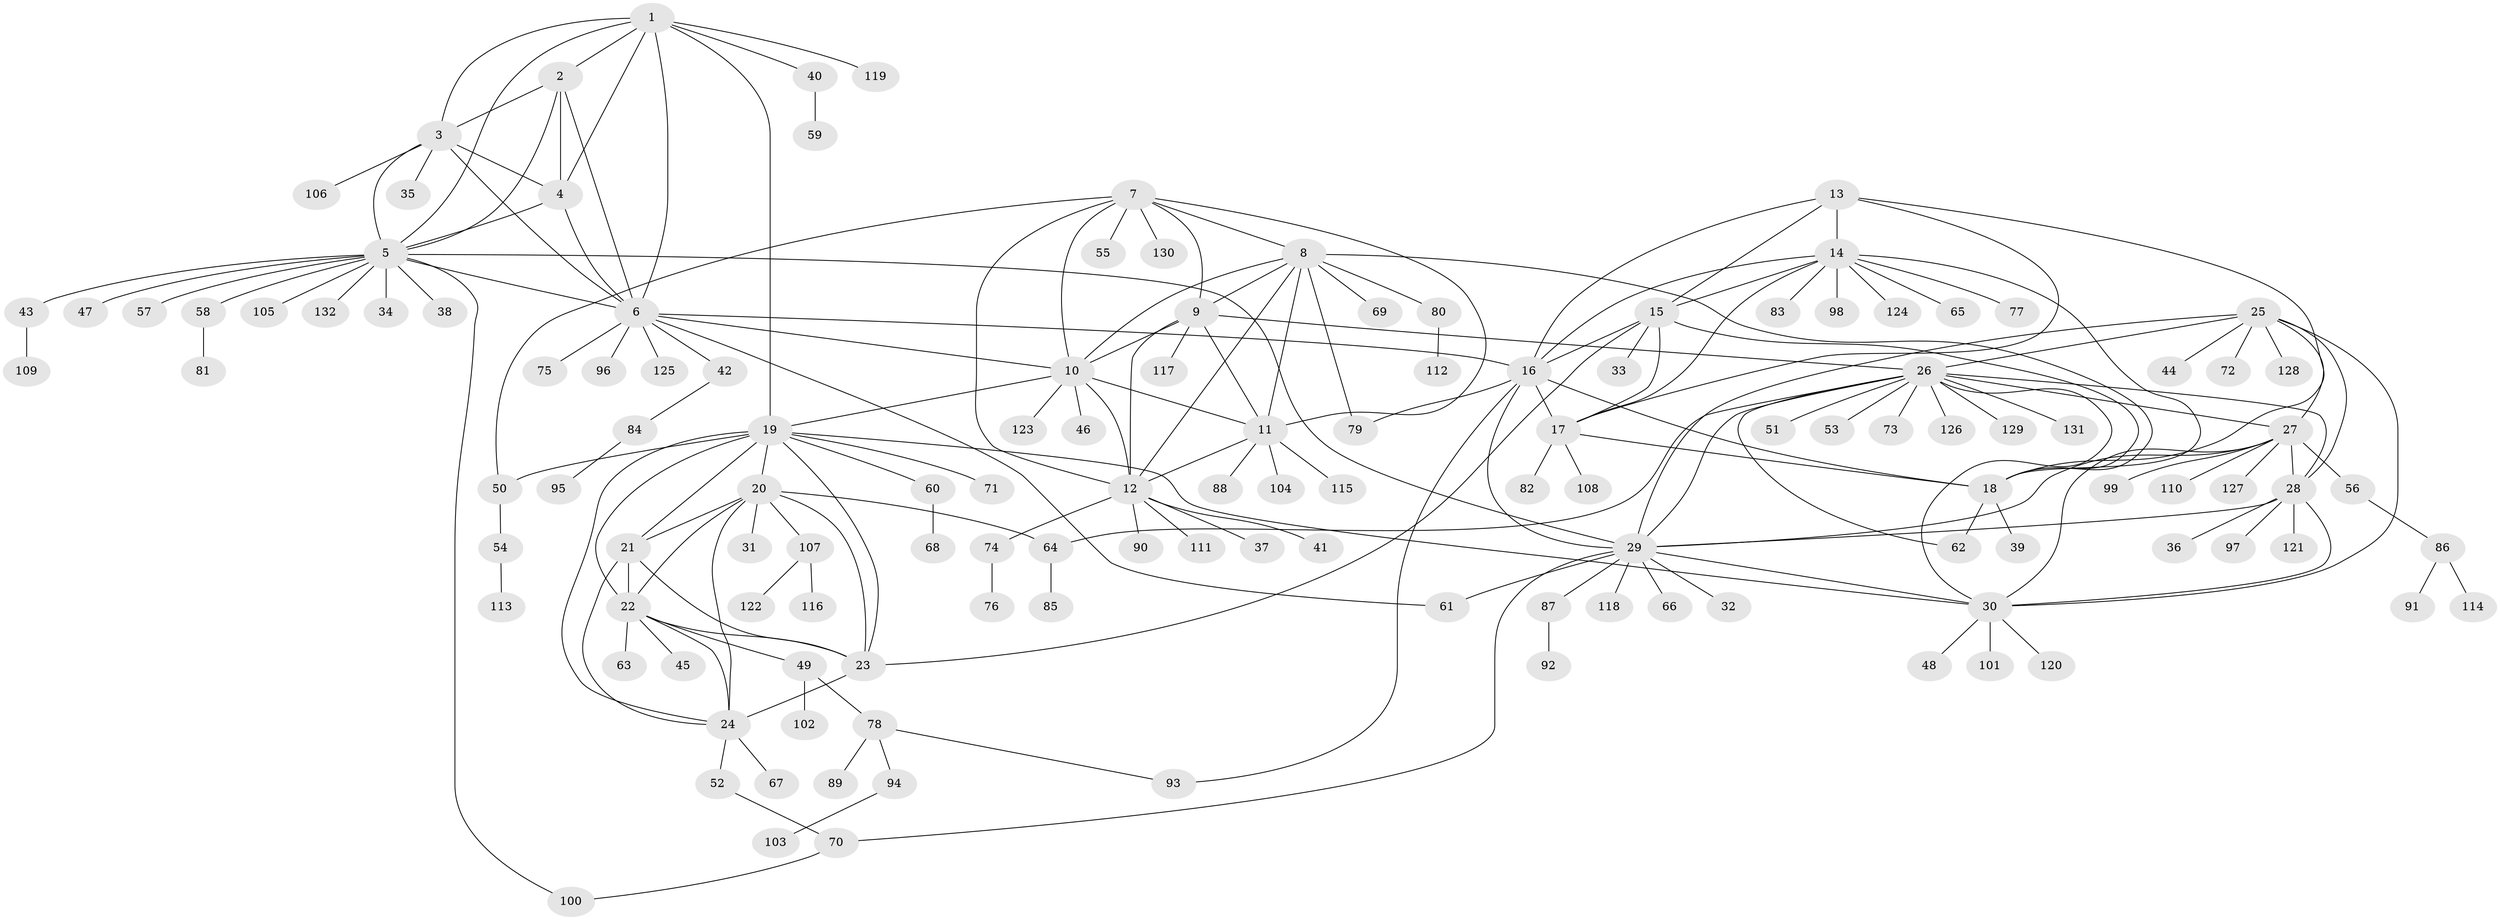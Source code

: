 // Generated by graph-tools (version 1.1) at 2025/50/03/09/25 03:50:41]
// undirected, 132 vertices, 195 edges
graph export_dot {
graph [start="1"]
  node [color=gray90,style=filled];
  1;
  2;
  3;
  4;
  5;
  6;
  7;
  8;
  9;
  10;
  11;
  12;
  13;
  14;
  15;
  16;
  17;
  18;
  19;
  20;
  21;
  22;
  23;
  24;
  25;
  26;
  27;
  28;
  29;
  30;
  31;
  32;
  33;
  34;
  35;
  36;
  37;
  38;
  39;
  40;
  41;
  42;
  43;
  44;
  45;
  46;
  47;
  48;
  49;
  50;
  51;
  52;
  53;
  54;
  55;
  56;
  57;
  58;
  59;
  60;
  61;
  62;
  63;
  64;
  65;
  66;
  67;
  68;
  69;
  70;
  71;
  72;
  73;
  74;
  75;
  76;
  77;
  78;
  79;
  80;
  81;
  82;
  83;
  84;
  85;
  86;
  87;
  88;
  89;
  90;
  91;
  92;
  93;
  94;
  95;
  96;
  97;
  98;
  99;
  100;
  101;
  102;
  103;
  104;
  105;
  106;
  107;
  108;
  109;
  110;
  111;
  112;
  113;
  114;
  115;
  116;
  117;
  118;
  119;
  120;
  121;
  122;
  123;
  124;
  125;
  126;
  127;
  128;
  129;
  130;
  131;
  132;
  1 -- 2;
  1 -- 3;
  1 -- 4;
  1 -- 5;
  1 -- 6;
  1 -- 19;
  1 -- 40;
  1 -- 119;
  2 -- 3;
  2 -- 4;
  2 -- 5;
  2 -- 6;
  3 -- 4;
  3 -- 5;
  3 -- 6;
  3 -- 35;
  3 -- 106;
  4 -- 5;
  4 -- 6;
  5 -- 6;
  5 -- 29;
  5 -- 34;
  5 -- 38;
  5 -- 43;
  5 -- 47;
  5 -- 57;
  5 -- 58;
  5 -- 100;
  5 -- 105;
  5 -- 132;
  6 -- 10;
  6 -- 16;
  6 -- 42;
  6 -- 61;
  6 -- 75;
  6 -- 96;
  6 -- 125;
  7 -- 8;
  7 -- 9;
  7 -- 10;
  7 -- 11;
  7 -- 12;
  7 -- 50;
  7 -- 55;
  7 -- 130;
  8 -- 9;
  8 -- 10;
  8 -- 11;
  8 -- 12;
  8 -- 18;
  8 -- 69;
  8 -- 79;
  8 -- 80;
  9 -- 10;
  9 -- 11;
  9 -- 12;
  9 -- 26;
  9 -- 117;
  10 -- 11;
  10 -- 12;
  10 -- 19;
  10 -- 46;
  10 -- 123;
  11 -- 12;
  11 -- 88;
  11 -- 104;
  11 -- 115;
  12 -- 37;
  12 -- 41;
  12 -- 74;
  12 -- 90;
  12 -- 111;
  13 -- 14;
  13 -- 15;
  13 -- 16;
  13 -- 17;
  13 -- 18;
  14 -- 15;
  14 -- 16;
  14 -- 17;
  14 -- 18;
  14 -- 65;
  14 -- 77;
  14 -- 83;
  14 -- 98;
  14 -- 124;
  15 -- 16;
  15 -- 17;
  15 -- 18;
  15 -- 23;
  15 -- 33;
  16 -- 17;
  16 -- 18;
  16 -- 29;
  16 -- 79;
  16 -- 93;
  17 -- 18;
  17 -- 82;
  17 -- 108;
  18 -- 39;
  18 -- 62;
  19 -- 20;
  19 -- 21;
  19 -- 22;
  19 -- 23;
  19 -- 24;
  19 -- 30;
  19 -- 50;
  19 -- 60;
  19 -- 71;
  20 -- 21;
  20 -- 22;
  20 -- 23;
  20 -- 24;
  20 -- 31;
  20 -- 64;
  20 -- 107;
  21 -- 22;
  21 -- 23;
  21 -- 24;
  22 -- 23;
  22 -- 24;
  22 -- 45;
  22 -- 49;
  22 -- 63;
  23 -- 24;
  24 -- 52;
  24 -- 67;
  25 -- 26;
  25 -- 27;
  25 -- 28;
  25 -- 29;
  25 -- 30;
  25 -- 44;
  25 -- 72;
  25 -- 128;
  26 -- 27;
  26 -- 28;
  26 -- 29;
  26 -- 30;
  26 -- 51;
  26 -- 53;
  26 -- 62;
  26 -- 64;
  26 -- 73;
  26 -- 126;
  26 -- 129;
  26 -- 131;
  27 -- 28;
  27 -- 29;
  27 -- 30;
  27 -- 56;
  27 -- 99;
  27 -- 110;
  27 -- 127;
  28 -- 29;
  28 -- 30;
  28 -- 36;
  28 -- 97;
  28 -- 121;
  29 -- 30;
  29 -- 32;
  29 -- 61;
  29 -- 66;
  29 -- 70;
  29 -- 87;
  29 -- 118;
  30 -- 48;
  30 -- 101;
  30 -- 120;
  40 -- 59;
  42 -- 84;
  43 -- 109;
  49 -- 78;
  49 -- 102;
  50 -- 54;
  52 -- 70;
  54 -- 113;
  56 -- 86;
  58 -- 81;
  60 -- 68;
  64 -- 85;
  70 -- 100;
  74 -- 76;
  78 -- 89;
  78 -- 93;
  78 -- 94;
  80 -- 112;
  84 -- 95;
  86 -- 91;
  86 -- 114;
  87 -- 92;
  94 -- 103;
  107 -- 116;
  107 -- 122;
}
